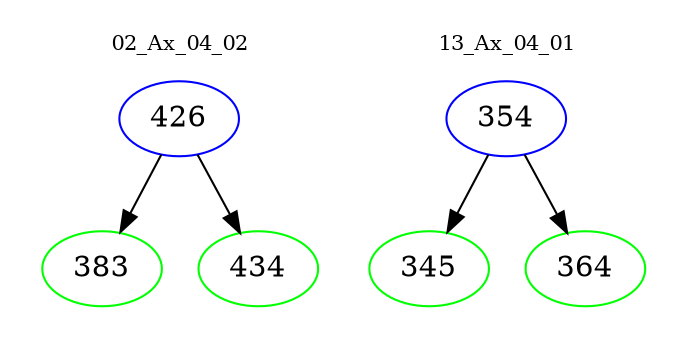 digraph{
subgraph cluster_0 {
color = white
label = "02_Ax_04_02";
fontsize=10;
T0_426 [label="426", color="blue"]
T0_426 -> T0_383 [color="black"]
T0_383 [label="383", color="green"]
T0_426 -> T0_434 [color="black"]
T0_434 [label="434", color="green"]
}
subgraph cluster_1 {
color = white
label = "13_Ax_04_01";
fontsize=10;
T1_354 [label="354", color="blue"]
T1_354 -> T1_345 [color="black"]
T1_345 [label="345", color="green"]
T1_354 -> T1_364 [color="black"]
T1_364 [label="364", color="green"]
}
}
